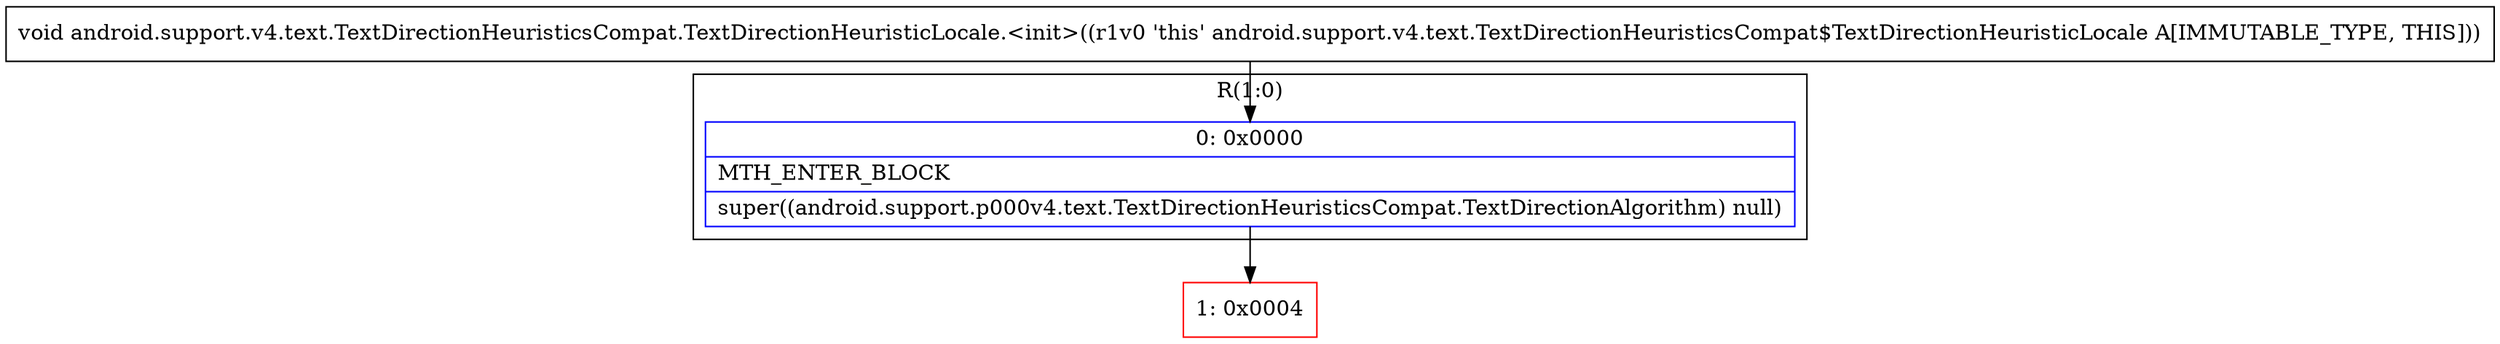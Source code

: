 digraph "CFG forandroid.support.v4.text.TextDirectionHeuristicsCompat.TextDirectionHeuristicLocale.\<init\>()V" {
subgraph cluster_Region_1160780369 {
label = "R(1:0)";
node [shape=record,color=blue];
Node_0 [shape=record,label="{0\:\ 0x0000|MTH_ENTER_BLOCK\l|super((android.support.p000v4.text.TextDirectionHeuristicsCompat.TextDirectionAlgorithm) null)\l}"];
}
Node_1 [shape=record,color=red,label="{1\:\ 0x0004}"];
MethodNode[shape=record,label="{void android.support.v4.text.TextDirectionHeuristicsCompat.TextDirectionHeuristicLocale.\<init\>((r1v0 'this' android.support.v4.text.TextDirectionHeuristicsCompat$TextDirectionHeuristicLocale A[IMMUTABLE_TYPE, THIS])) }"];
MethodNode -> Node_0;
Node_0 -> Node_1;
}

